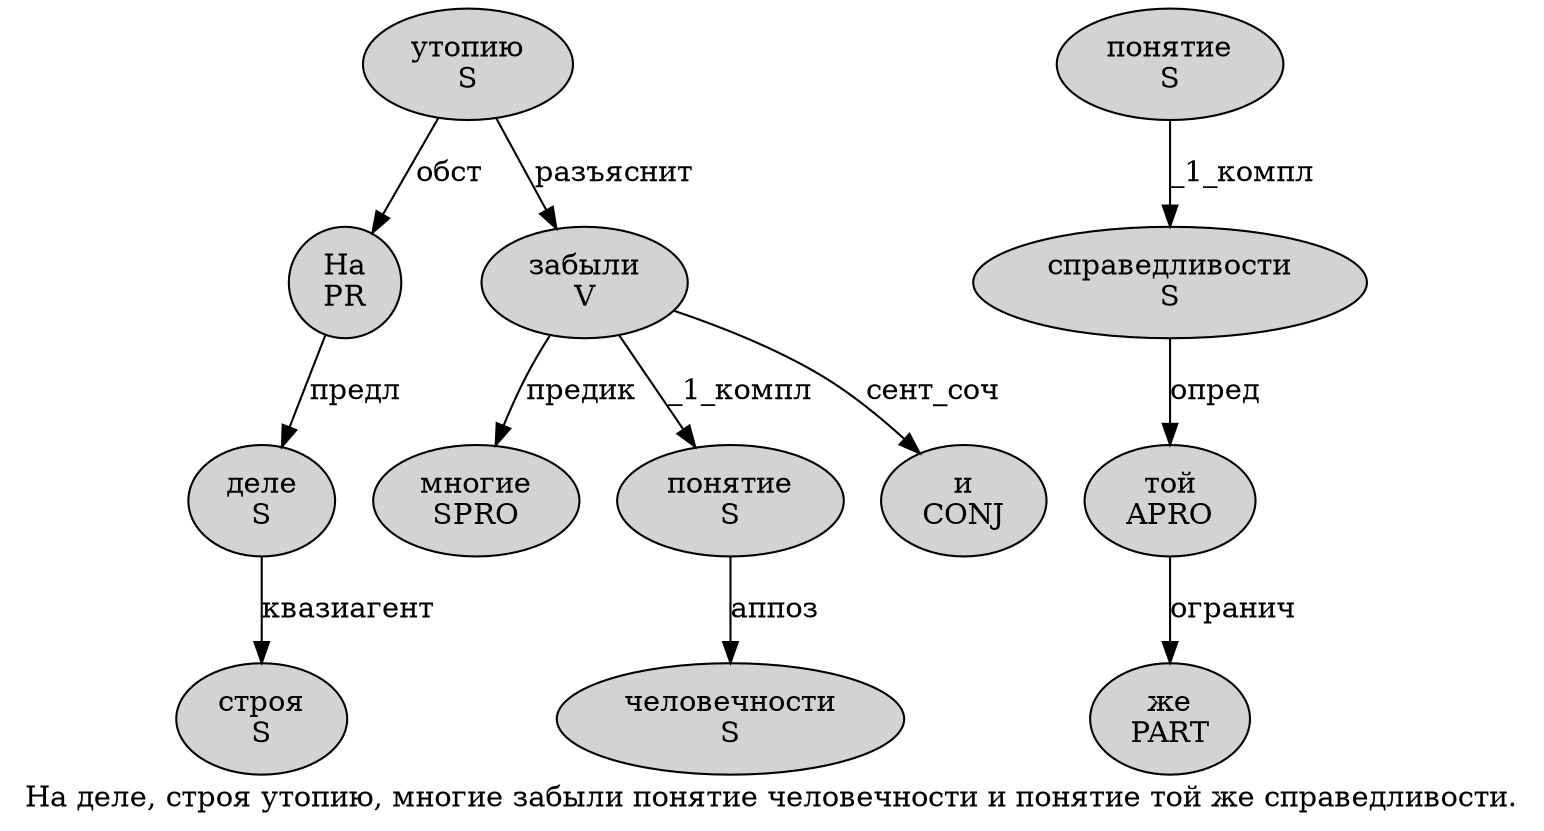 digraph SENTENCE_183 {
	graph [label="На деле, строя утопию, многие забыли понятие человечности и понятие той же справедливости."]
	node [style=filled]
		0 [label="На
PR" color="" fillcolor=lightgray penwidth=1 shape=ellipse]
		1 [label="деле
S" color="" fillcolor=lightgray penwidth=1 shape=ellipse]
		3 [label="строя
S" color="" fillcolor=lightgray penwidth=1 shape=ellipse]
		4 [label="утопию
S" color="" fillcolor=lightgray penwidth=1 shape=ellipse]
		6 [label="многие
SPRO" color="" fillcolor=lightgray penwidth=1 shape=ellipse]
		7 [label="забыли
V" color="" fillcolor=lightgray penwidth=1 shape=ellipse]
		8 [label="понятие
S" color="" fillcolor=lightgray penwidth=1 shape=ellipse]
		9 [label="человечности
S" color="" fillcolor=lightgray penwidth=1 shape=ellipse]
		10 [label="и
CONJ" color="" fillcolor=lightgray penwidth=1 shape=ellipse]
		11 [label="понятие
S" color="" fillcolor=lightgray penwidth=1 shape=ellipse]
		12 [label="той
APRO" color="" fillcolor=lightgray penwidth=1 shape=ellipse]
		13 [label="же
PART" color="" fillcolor=lightgray penwidth=1 shape=ellipse]
		14 [label="справедливости
S" color="" fillcolor=lightgray penwidth=1 shape=ellipse]
			0 -> 1 [label="предл"]
			12 -> 13 [label="огранич"]
			8 -> 9 [label="аппоз"]
			4 -> 0 [label="обст"]
			4 -> 7 [label="разъяснит"]
			1 -> 3 [label="квазиагент"]
			7 -> 6 [label="предик"]
			7 -> 8 [label="_1_компл"]
			7 -> 10 [label="сент_соч"]
			14 -> 12 [label="опред"]
			11 -> 14 [label="_1_компл"]
}